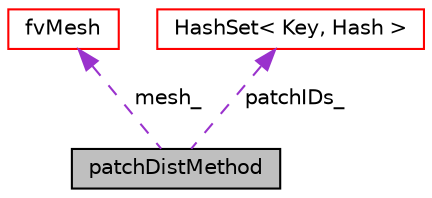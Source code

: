 digraph "patchDistMethod"
{
  bgcolor="transparent";
  edge [fontname="Helvetica",fontsize="10",labelfontname="Helvetica",labelfontsize="10"];
  node [fontname="Helvetica",fontsize="10",shape=record];
  Node4 [label="patchDistMethod",height=0.2,width=0.4,color="black", fillcolor="grey75", style="filled", fontcolor="black"];
  Node5 -> Node4 [dir="back",color="darkorchid3",fontsize="10",style="dashed",label=" mesh_" ,fontname="Helvetica"];
  Node5 [label="fvMesh",height=0.2,width=0.4,color="red",URL="$a23593.html",tooltip="Mesh data needed to do the Finite Volume discretisation. "];
  Node32 -> Node4 [dir="back",color="darkorchid3",fontsize="10",style="dashed",label=" patchIDs_" ,fontname="Helvetica"];
  Node32 [label="HashSet\< Key, Hash \>",height=0.2,width=0.4,color="red",URL="$a26829.html",tooltip="A HashTable with keys but without contents. "];
}
